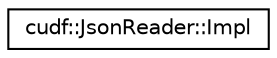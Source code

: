 digraph "Graphical Class Hierarchy"
{
  edge [fontname="Helvetica",fontsize="10",labelfontname="Helvetica",labelfontsize="10"];
  node [fontname="Helvetica",fontsize="10",shape=record];
  rankdir="LR";
  Node0 [label="cudf::JsonReader::Impl",height=0.2,width=0.4,color="black", fillcolor="white", style="filled",URL="$classcudf_1_1JsonReader_1_1Impl.html",tooltip="Class used to parse Json input and convert it into gdf columns. "];
}
